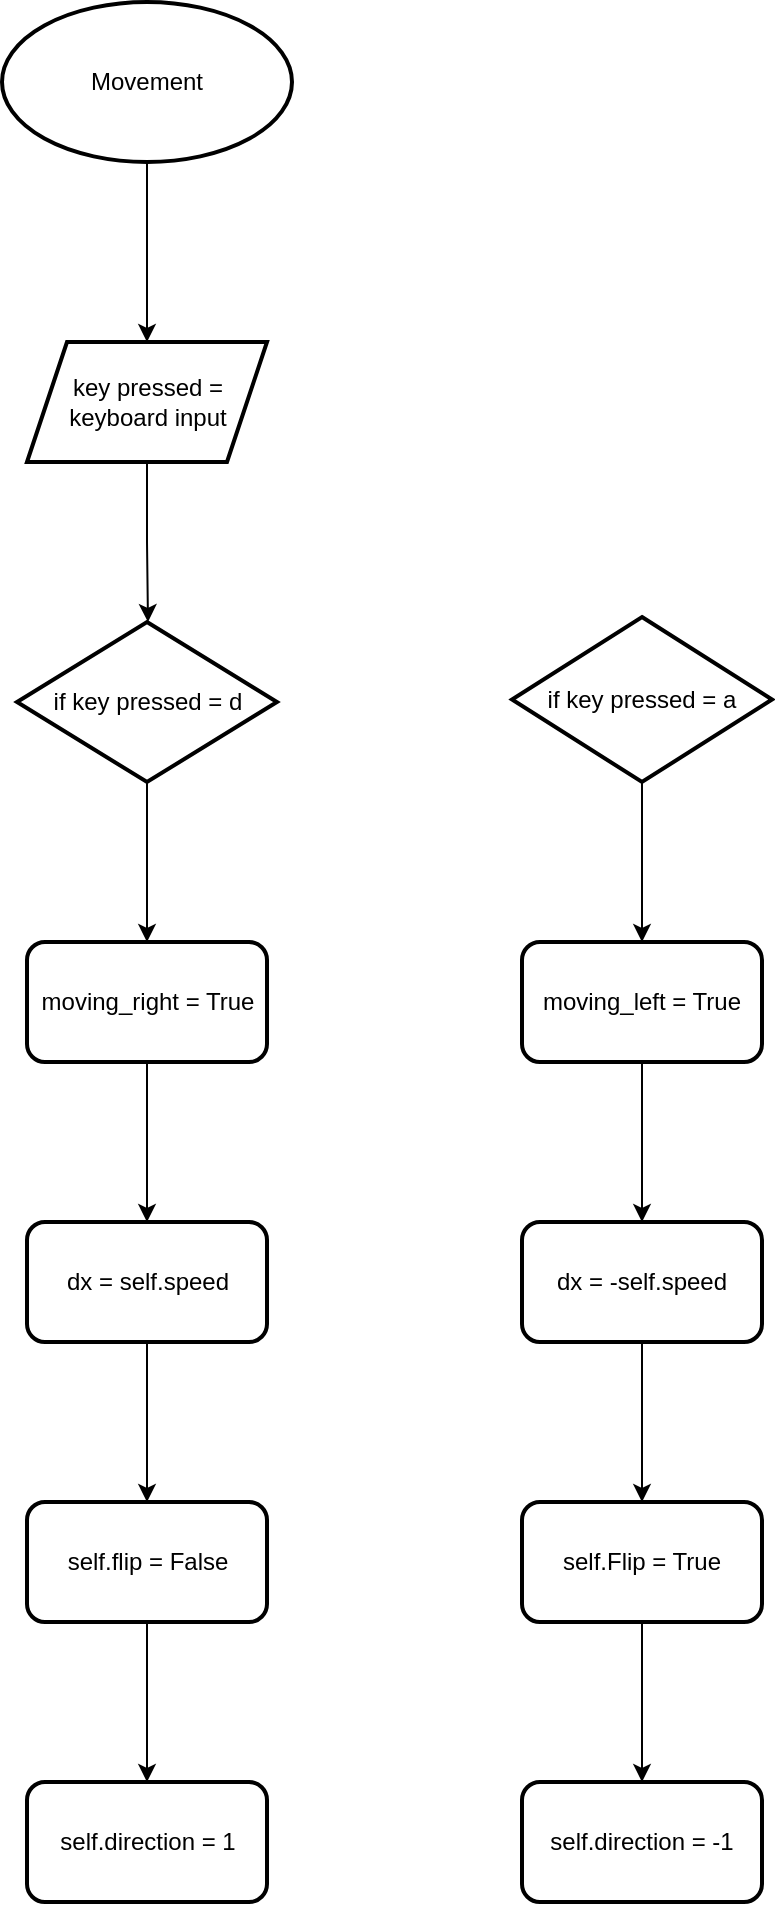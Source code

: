 <mxfile version="26.0.11">
  <diagram name="Page-1" id="clmuGVqMmQe1iZCzhsXo">
    <mxGraphModel dx="894" dy="637" grid="1" gridSize="10" guides="1" tooltips="1" connect="1" arrows="1" fold="1" page="1" pageScale="1" pageWidth="1169" pageHeight="827" math="0" shadow="0">
      <root>
        <mxCell id="0" />
        <mxCell id="1" parent="0" />
        <mxCell id="FuBu3UHdjpIpV9gdBcZj-6" value="" style="edgeStyle=orthogonalEdgeStyle;rounded=0;orthogonalLoop=1;jettySize=auto;html=1;" edge="1" parent="1" source="FuBu3UHdjpIpV9gdBcZj-2" target="FuBu3UHdjpIpV9gdBcZj-5">
          <mxGeometry relative="1" as="geometry" />
        </mxCell>
        <mxCell id="FuBu3UHdjpIpV9gdBcZj-2" value="Movement" style="strokeWidth=2;html=1;shape=mxgraph.flowchart.start_1;whiteSpace=wrap;" vertex="1" parent="1">
          <mxGeometry x="535" y="40" width="145" height="80" as="geometry" />
        </mxCell>
        <mxCell id="FuBu3UHdjpIpV9gdBcZj-8" value="" style="edgeStyle=orthogonalEdgeStyle;rounded=0;orthogonalLoop=1;jettySize=auto;html=1;entryX=0.5;entryY=0;entryDx=0;entryDy=0;" edge="1" parent="1" source="FuBu3UHdjpIpV9gdBcZj-5" target="FuBu3UHdjpIpV9gdBcZj-7">
          <mxGeometry relative="1" as="geometry">
            <Array as="points">
              <mxPoint x="608" y="310" />
              <mxPoint x="608" y="310" />
              <mxPoint x="608" y="350" />
            </Array>
          </mxGeometry>
        </mxCell>
        <mxCell id="FuBu3UHdjpIpV9gdBcZj-5" value="key pressed = keyboard input" style="shape=parallelogram;perimeter=parallelogramPerimeter;whiteSpace=wrap;html=1;fixedSize=1;strokeWidth=2;" vertex="1" parent="1">
          <mxGeometry x="547.5" y="210" width="120" height="60" as="geometry" />
        </mxCell>
        <mxCell id="FuBu3UHdjpIpV9gdBcZj-10" value="" style="edgeStyle=orthogonalEdgeStyle;rounded=0;orthogonalLoop=1;jettySize=auto;html=1;" edge="1" parent="1" source="FuBu3UHdjpIpV9gdBcZj-7" target="FuBu3UHdjpIpV9gdBcZj-9">
          <mxGeometry relative="1" as="geometry" />
        </mxCell>
        <mxCell id="FuBu3UHdjpIpV9gdBcZj-7" value="if key pressed = d" style="rhombus;whiteSpace=wrap;html=1;strokeWidth=2;" vertex="1" parent="1">
          <mxGeometry x="542.5" y="350" width="130" height="80" as="geometry" />
        </mxCell>
        <mxCell id="FuBu3UHdjpIpV9gdBcZj-12" value="" style="edgeStyle=orthogonalEdgeStyle;rounded=0;orthogonalLoop=1;jettySize=auto;html=1;" edge="1" parent="1" source="FuBu3UHdjpIpV9gdBcZj-9" target="FuBu3UHdjpIpV9gdBcZj-11">
          <mxGeometry relative="1" as="geometry" />
        </mxCell>
        <mxCell id="FuBu3UHdjpIpV9gdBcZj-9" value="moving_right = True" style="rounded=1;whiteSpace=wrap;html=1;strokeWidth=2;" vertex="1" parent="1">
          <mxGeometry x="547.5" y="510" width="120" height="60" as="geometry" />
        </mxCell>
        <mxCell id="FuBu3UHdjpIpV9gdBcZj-14" value="" style="edgeStyle=orthogonalEdgeStyle;rounded=0;orthogonalLoop=1;jettySize=auto;html=1;" edge="1" parent="1" source="FuBu3UHdjpIpV9gdBcZj-11" target="FuBu3UHdjpIpV9gdBcZj-13">
          <mxGeometry relative="1" as="geometry" />
        </mxCell>
        <mxCell id="FuBu3UHdjpIpV9gdBcZj-11" value="dx = self.speed" style="whiteSpace=wrap;html=1;rounded=1;strokeWidth=2;" vertex="1" parent="1">
          <mxGeometry x="547.5" y="650" width="120" height="60" as="geometry" />
        </mxCell>
        <mxCell id="FuBu3UHdjpIpV9gdBcZj-16" value="" style="edgeStyle=orthogonalEdgeStyle;rounded=0;orthogonalLoop=1;jettySize=auto;html=1;" edge="1" parent="1" source="FuBu3UHdjpIpV9gdBcZj-13" target="FuBu3UHdjpIpV9gdBcZj-15">
          <mxGeometry relative="1" as="geometry" />
        </mxCell>
        <mxCell id="FuBu3UHdjpIpV9gdBcZj-13" value="self.flip = False" style="whiteSpace=wrap;html=1;rounded=1;strokeWidth=2;" vertex="1" parent="1">
          <mxGeometry x="547.5" y="790" width="120" height="60" as="geometry" />
        </mxCell>
        <mxCell id="FuBu3UHdjpIpV9gdBcZj-15" value="&lt;div&gt;self.direction = 1&lt;/div&gt;" style="whiteSpace=wrap;html=1;rounded=1;strokeWidth=2;" vertex="1" parent="1">
          <mxGeometry x="547.5" y="930" width="120" height="60" as="geometry" />
        </mxCell>
        <mxCell id="FuBu3UHdjpIpV9gdBcZj-19" value="" style="edgeStyle=orthogonalEdgeStyle;rounded=0;orthogonalLoop=1;jettySize=auto;html=1;" edge="1" parent="1" source="FuBu3UHdjpIpV9gdBcZj-17" target="FuBu3UHdjpIpV9gdBcZj-18">
          <mxGeometry relative="1" as="geometry" />
        </mxCell>
        <mxCell id="FuBu3UHdjpIpV9gdBcZj-17" value="if key pressed = a" style="strokeWidth=2;html=1;shape=mxgraph.flowchart.decision;whiteSpace=wrap;" vertex="1" parent="1">
          <mxGeometry x="790" y="347.5" width="130" height="82.5" as="geometry" />
        </mxCell>
        <mxCell id="FuBu3UHdjpIpV9gdBcZj-21" value="" style="edgeStyle=orthogonalEdgeStyle;rounded=0;orthogonalLoop=1;jettySize=auto;html=1;" edge="1" parent="1" source="FuBu3UHdjpIpV9gdBcZj-18" target="FuBu3UHdjpIpV9gdBcZj-20">
          <mxGeometry relative="1" as="geometry" />
        </mxCell>
        <mxCell id="FuBu3UHdjpIpV9gdBcZj-18" value="moving_left = True " style="rounded=1;whiteSpace=wrap;html=1;strokeWidth=2;" vertex="1" parent="1">
          <mxGeometry x="795" y="510" width="120" height="60" as="geometry" />
        </mxCell>
        <mxCell id="FuBu3UHdjpIpV9gdBcZj-23" value="" style="edgeStyle=orthogonalEdgeStyle;rounded=0;orthogonalLoop=1;jettySize=auto;html=1;" edge="1" parent="1" source="FuBu3UHdjpIpV9gdBcZj-20" target="FuBu3UHdjpIpV9gdBcZj-22">
          <mxGeometry relative="1" as="geometry" />
        </mxCell>
        <mxCell id="FuBu3UHdjpIpV9gdBcZj-20" value="dx = -self.speed" style="whiteSpace=wrap;html=1;rounded=1;strokeWidth=2;" vertex="1" parent="1">
          <mxGeometry x="795" y="650" width="120" height="60" as="geometry" />
        </mxCell>
        <mxCell id="FuBu3UHdjpIpV9gdBcZj-25" value="" style="edgeStyle=orthogonalEdgeStyle;rounded=0;orthogonalLoop=1;jettySize=auto;html=1;" edge="1" parent="1" source="FuBu3UHdjpIpV9gdBcZj-22" target="FuBu3UHdjpIpV9gdBcZj-24">
          <mxGeometry relative="1" as="geometry" />
        </mxCell>
        <mxCell id="FuBu3UHdjpIpV9gdBcZj-22" value="&lt;div&gt;self.Flip = True&lt;/div&gt;" style="whiteSpace=wrap;html=1;rounded=1;strokeWidth=2;" vertex="1" parent="1">
          <mxGeometry x="795" y="790" width="120" height="60" as="geometry" />
        </mxCell>
        <mxCell id="FuBu3UHdjpIpV9gdBcZj-24" value="self.direction = -1" style="whiteSpace=wrap;html=1;rounded=1;strokeWidth=2;" vertex="1" parent="1">
          <mxGeometry x="795" y="930" width="120" height="60" as="geometry" />
        </mxCell>
      </root>
    </mxGraphModel>
  </diagram>
</mxfile>

